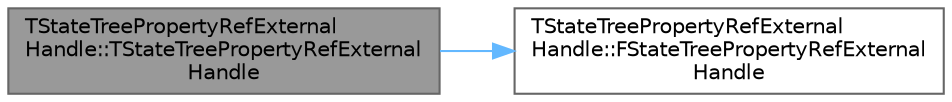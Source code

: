 digraph "TStateTreePropertyRefExternalHandle::TStateTreePropertyRefExternalHandle"
{
 // INTERACTIVE_SVG=YES
 // LATEX_PDF_SIZE
  bgcolor="transparent";
  edge [fontname=Helvetica,fontsize=10,labelfontname=Helvetica,labelfontsize=10];
  node [fontname=Helvetica,fontsize=10,shape=box,height=0.2,width=0.4];
  rankdir="LR";
  Node1 [id="Node000001",label="TStateTreePropertyRefExternal\lHandle::TStateTreePropertyRefExternal\lHandle",height=0.2,width=0.4,color="gray40", fillcolor="grey60", style="filled", fontcolor="black",tooltip=" "];
  Node1 -> Node2 [id="edge1_Node000001_Node000002",color="steelblue1",style="solid",tooltip=" "];
  Node2 [id="Node000002",label="TStateTreePropertyRefExternal\lHandle::FStateTreePropertyRefExternal\lHandle",height=0.2,width=0.4,color="grey40", fillcolor="white", style="filled",URL="$d2/d1e/structTStateTreePropertyRefExternalHandle.html#a99abd57bc840fb751a4f03880424b826",tooltip=" "];
}
